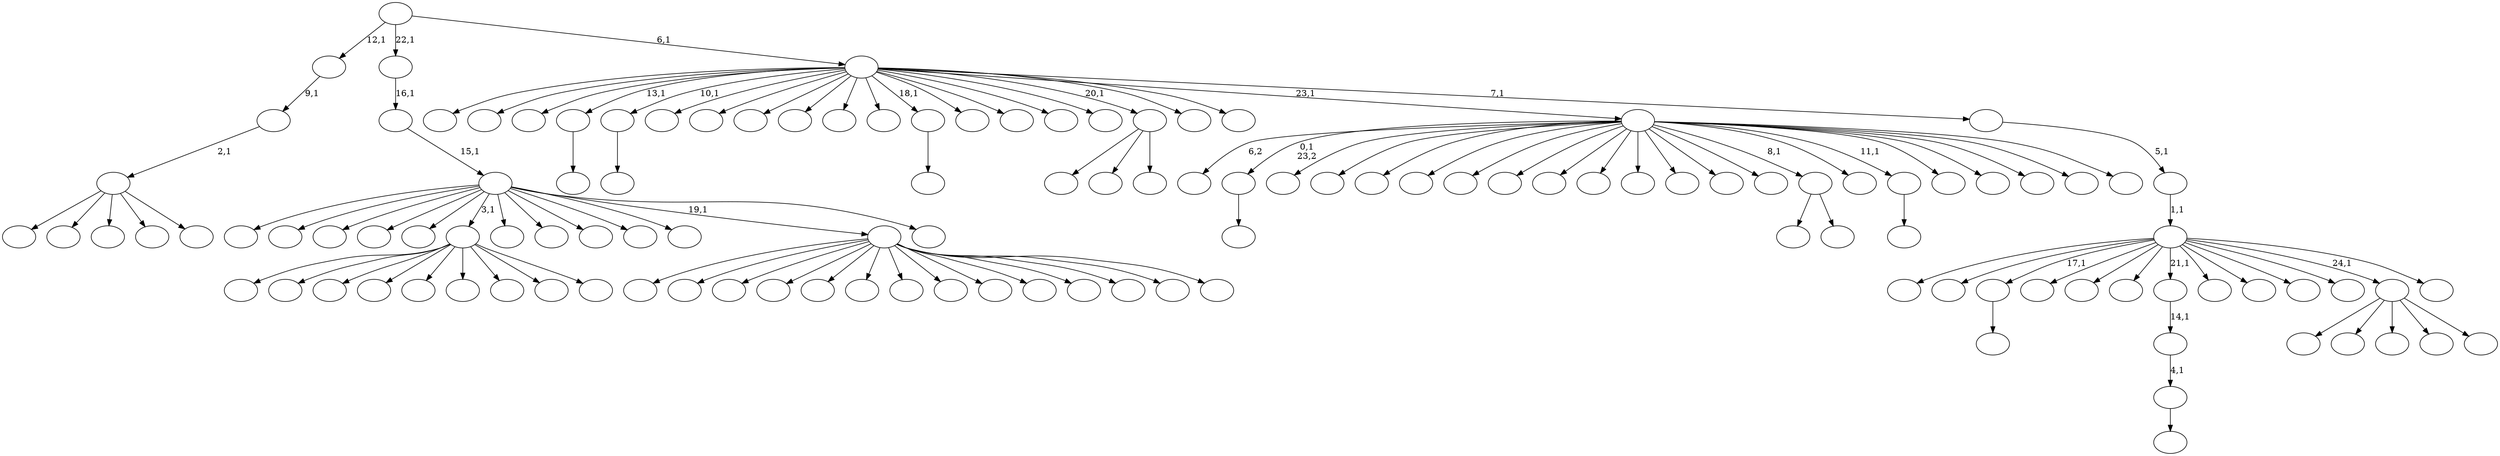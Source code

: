 digraph T {
	125 [label=""]
	124 [label=""]
	123 [label=""]
	122 [label=""]
	121 [label=""]
	120 [label=""]
	119 [label=""]
	118 [label=""]
	117 [label=""]
	116 [label=""]
	115 [label=""]
	114 [label=""]
	113 [label=""]
	112 [label=""]
	111 [label=""]
	110 [label=""]
	109 [label=""]
	108 [label=""]
	107 [label=""]
	106 [label=""]
	105 [label=""]
	104 [label=""]
	103 [label=""]
	102 [label=""]
	101 [label=""]
	100 [label=""]
	99 [label=""]
	98 [label=""]
	97 [label=""]
	96 [label=""]
	95 [label=""]
	94 [label=""]
	93 [label=""]
	92 [label=""]
	91 [label=""]
	90 [label=""]
	89 [label=""]
	88 [label=""]
	87 [label=""]
	86 [label=""]
	85 [label=""]
	84 [label=""]
	83 [label=""]
	82 [label=""]
	81 [label=""]
	80 [label=""]
	79 [label=""]
	78 [label=""]
	77 [label=""]
	76 [label=""]
	75 [label=""]
	74 [label=""]
	73 [label=""]
	72 [label=""]
	71 [label=""]
	70 [label=""]
	69 [label=""]
	68 [label=""]
	67 [label=""]
	66 [label=""]
	65 [label=""]
	64 [label=""]
	63 [label=""]
	62 [label=""]
	61 [label=""]
	60 [label=""]
	59 [label=""]
	58 [label=""]
	57 [label=""]
	56 [label=""]
	55 [label=""]
	54 [label=""]
	53 [label=""]
	52 [label=""]
	51 [label=""]
	50 [label=""]
	49 [label=""]
	48 [label=""]
	47 [label=""]
	46 [label=""]
	45 [label=""]
	44 [label=""]
	43 [label=""]
	42 [label=""]
	41 [label=""]
	40 [label=""]
	39 [label=""]
	38 [label=""]
	37 [label=""]
	36 [label=""]
	35 [label=""]
	34 [label=""]
	33 [label=""]
	32 [label=""]
	31 [label=""]
	30 [label=""]
	29 [label=""]
	28 [label=""]
	27 [label=""]
	26 [label=""]
	25 [label=""]
	24 [label=""]
	23 [label=""]
	22 [label=""]
	21 [label=""]
	20 [label=""]
	19 [label=""]
	18 [label=""]
	17 [label=""]
	16 [label=""]
	15 [label=""]
	14 [label=""]
	13 [label=""]
	12 [label=""]
	11 [label=""]
	10 [label=""]
	9 [label=""]
	8 [label=""]
	7 [label=""]
	6 [label=""]
	5 [label=""]
	4 [label=""]
	3 [label=""]
	2 [label=""]
	1 [label=""]
	0 [label=""]
	114 -> 115 [label=""]
	112 -> 113 [label=""]
	94 -> 95 [label=""]
	91 -> 92 [label=""]
	85 -> 86 [label=""]
	84 -> 85 [label="4,1"]
	83 -> 84 [label="14,1"]
	75 -> 125 [label=""]
	75 -> 76 [label=""]
	68 -> 69 [label=""]
	52 -> 119 [label=""]
	52 -> 105 [label=""]
	52 -> 101 [label=""]
	52 -> 97 [label=""]
	52 -> 74 [label=""]
	52 -> 66 [label=""]
	52 -> 65 [label=""]
	52 -> 55 [label=""]
	52 -> 53 [label=""]
	48 -> 49 [label=""]
	31 -> 100 [label=""]
	31 -> 93 [label=""]
	31 -> 42 [label=""]
	31 -> 33 [label=""]
	31 -> 32 [label=""]
	30 -> 31 [label="2,1"]
	29 -> 30 [label="9,1"]
	20 -> 38 [label=""]
	20 -> 36 [label=""]
	20 -> 25 [label=""]
	20 -> 24 [label=""]
	20 -> 21 [label=""]
	18 -> 96 [label=""]
	18 -> 26 [label=""]
	18 -> 19 [label=""]
	12 -> 120 [label=""]
	12 -> 99 [label=""]
	12 -> 80 [label=""]
	12 -> 64 [label=""]
	12 -> 63 [label=""]
	12 -> 61 [label=""]
	12 -> 56 [label=""]
	12 -> 51 [label=""]
	12 -> 39 [label=""]
	12 -> 37 [label=""]
	12 -> 27 [label=""]
	12 -> 17 [label=""]
	12 -> 16 [label=""]
	12 -> 13 [label=""]
	10 -> 123 [label=""]
	10 -> 116 [label=""]
	10 -> 104 [label=""]
	10 -> 79 [label=""]
	10 -> 54 [label=""]
	10 -> 52 [label="3,1"]
	10 -> 46 [label=""]
	10 -> 44 [label=""]
	10 -> 41 [label=""]
	10 -> 34 [label=""]
	10 -> 22 [label=""]
	10 -> 12 [label="19,1"]
	10 -> 11 [label=""]
	9 -> 10 [label="15,1"]
	8 -> 9 [label="16,1"]
	6 -> 124 [label="6,2"]
	6 -> 114 [label="0,1\n23,2"]
	6 -> 111 [label=""]
	6 -> 109 [label=""]
	6 -> 108 [label=""]
	6 -> 106 [label=""]
	6 -> 103 [label=""]
	6 -> 98 [label=""]
	6 -> 89 [label=""]
	6 -> 88 [label=""]
	6 -> 82 [label=""]
	6 -> 81 [label=""]
	6 -> 78 [label=""]
	6 -> 77 [label=""]
	6 -> 75 [label="8,1"]
	6 -> 70 [label=""]
	6 -> 68 [label="11,1"]
	6 -> 67 [label=""]
	6 -> 62 [label=""]
	6 -> 58 [label=""]
	6 -> 45 [label=""]
	6 -> 7 [label=""]
	4 -> 122 [label=""]
	4 -> 117 [label=""]
	4 -> 112 [label="17,1"]
	4 -> 107 [label=""]
	4 -> 102 [label=""]
	4 -> 87 [label=""]
	4 -> 83 [label="21,1"]
	4 -> 71 [label=""]
	4 -> 50 [label=""]
	4 -> 40 [label=""]
	4 -> 23 [label=""]
	4 -> 20 [label="24,1"]
	4 -> 5 [label=""]
	3 -> 4 [label="1,1"]
	2 -> 3 [label="5,1"]
	1 -> 121 [label=""]
	1 -> 118 [label=""]
	1 -> 110 [label=""]
	1 -> 94 [label="13,1"]
	1 -> 91 [label="10,1"]
	1 -> 90 [label=""]
	1 -> 73 [label=""]
	1 -> 72 [label=""]
	1 -> 60 [label=""]
	1 -> 59 [label=""]
	1 -> 57 [label=""]
	1 -> 48 [label="18,1"]
	1 -> 47 [label=""]
	1 -> 43 [label=""]
	1 -> 35 [label=""]
	1 -> 28 [label=""]
	1 -> 18 [label="20,1"]
	1 -> 15 [label=""]
	1 -> 14 [label=""]
	1 -> 6 [label="23,1"]
	1 -> 2 [label="7,1"]
	0 -> 29 [label="12,1"]
	0 -> 8 [label="22,1"]
	0 -> 1 [label="6,1"]
}
